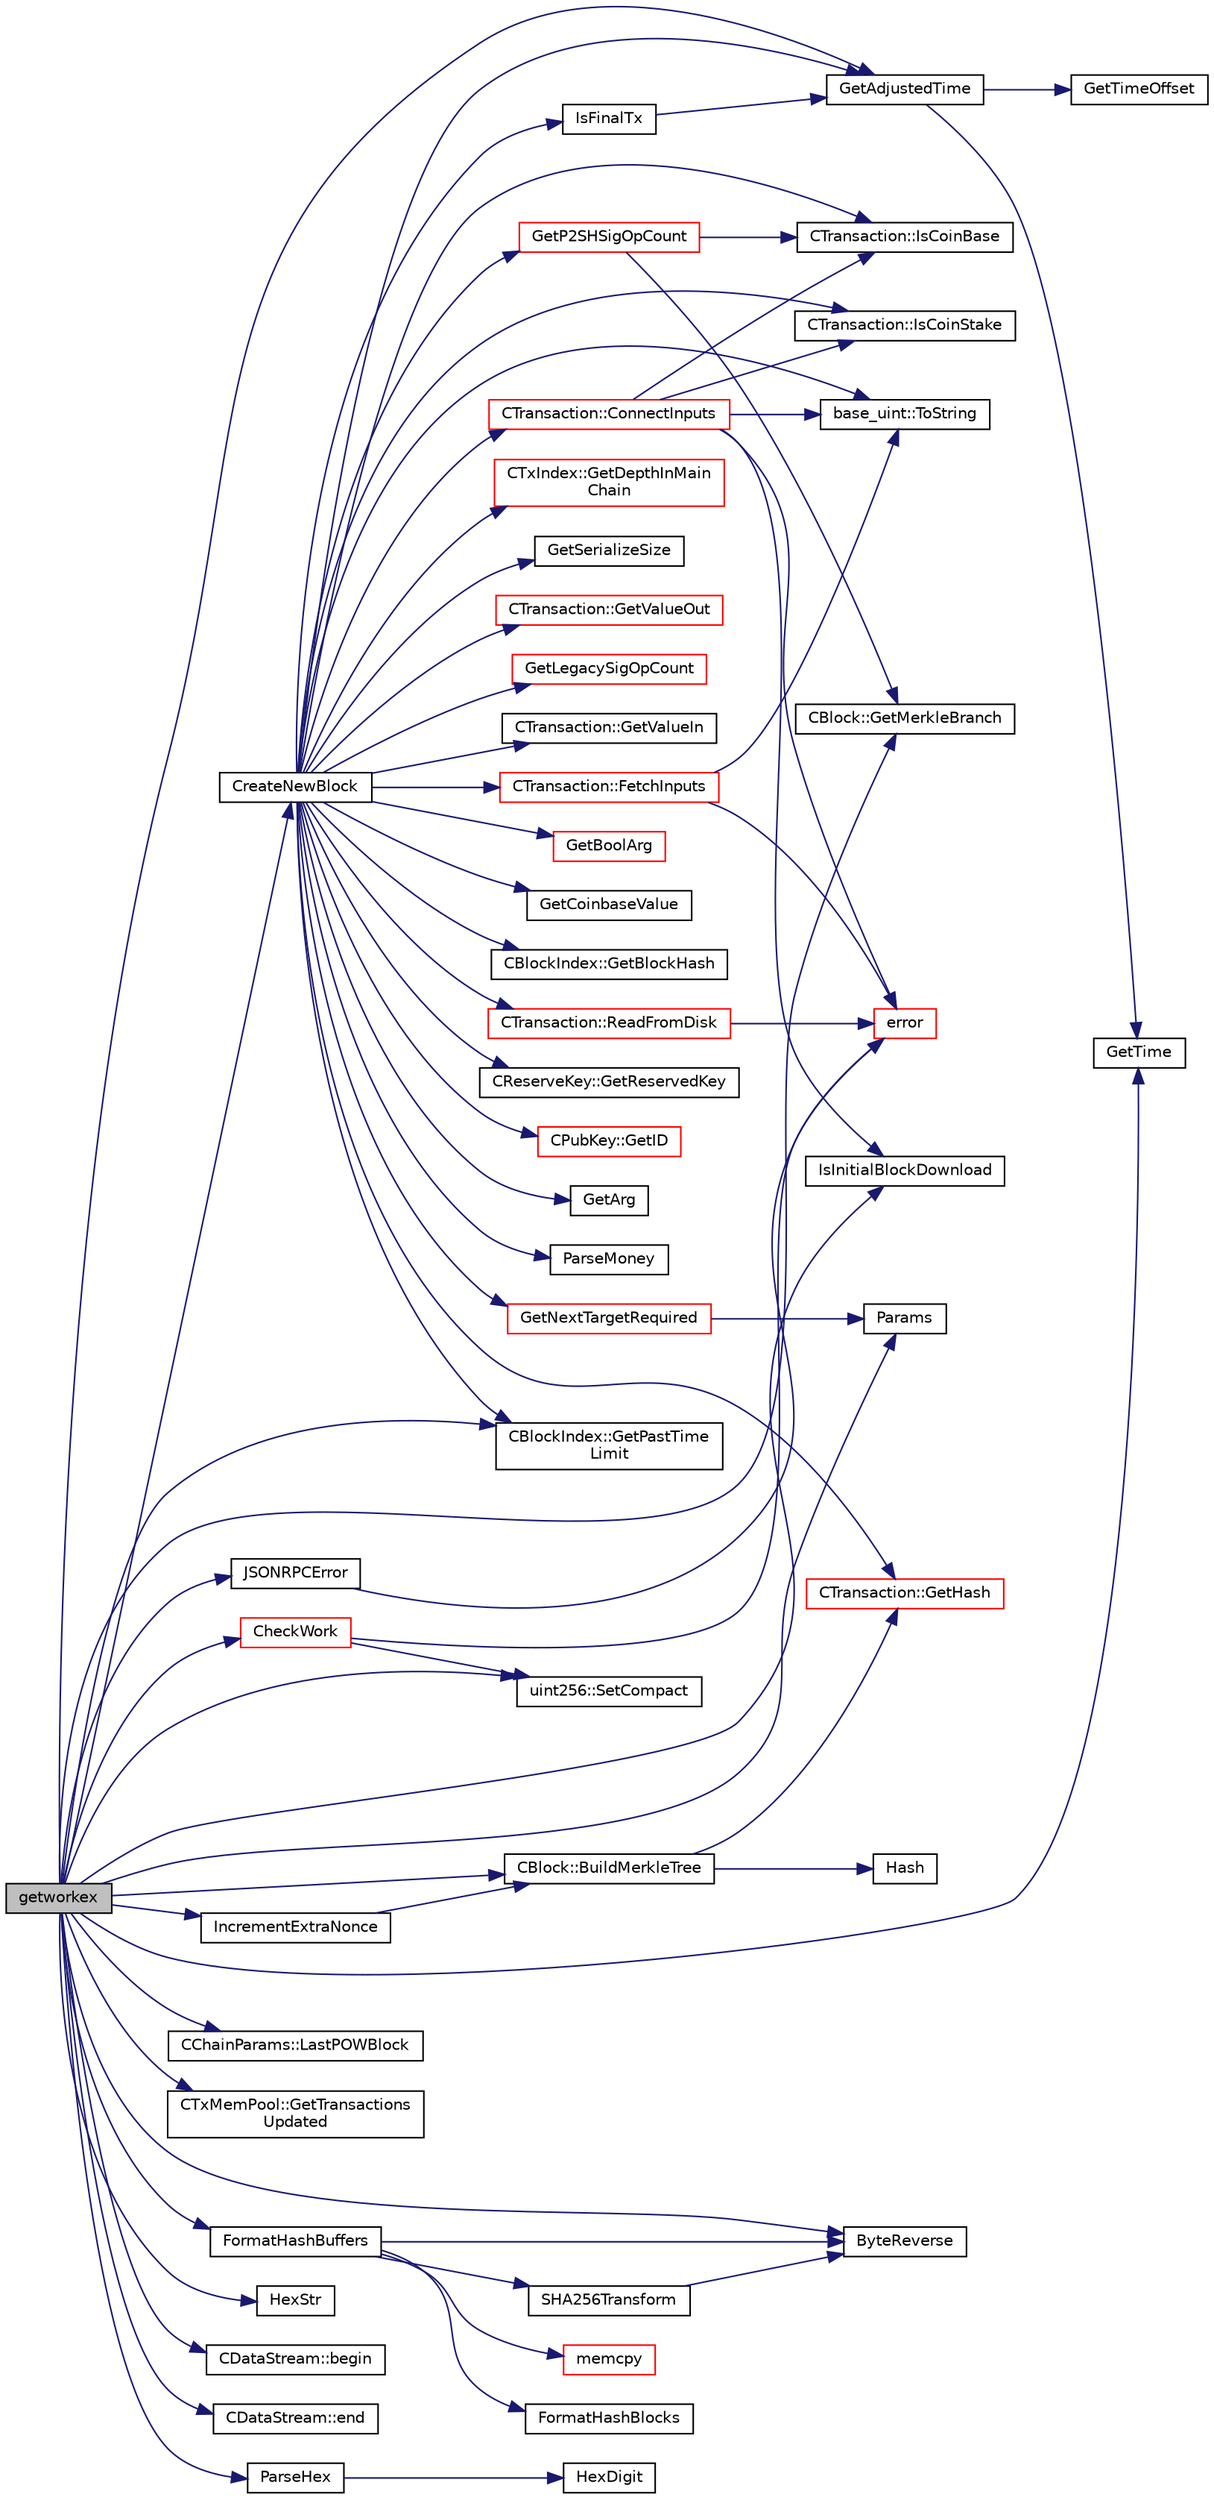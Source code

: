 digraph "getworkex"
{
  edge [fontname="Helvetica",fontsize="10",labelfontname="Helvetica",labelfontsize="10"];
  node [fontname="Helvetica",fontsize="10",shape=record];
  rankdir="LR";
  Node792 [label="getworkex",height=0.2,width=0.4,color="black", fillcolor="grey75", style="filled", fontcolor="black"];
  Node792 -> Node793 [color="midnightblue",fontsize="10",style="solid",fontname="Helvetica"];
  Node793 [label="JSONRPCError",height=0.2,width=0.4,color="black", fillcolor="white", style="filled",URL="$d2/d30/rpcprotocol_8cpp.html#a17b1bb111ab339efc951929834766039"];
  Node793 -> Node794 [color="midnightblue",fontsize="10",style="solid",fontname="Helvetica"];
  Node794 [label="error",height=0.2,width=0.4,color="red", fillcolor="white", style="filled",URL="$d8/d3c/util_8h.html#af8985880cf4ef26df0a5aa2ffcb76662"];
  Node792 -> Node804 [color="midnightblue",fontsize="10",style="solid",fontname="Helvetica"];
  Node804 [label="IsInitialBlockDownload",height=0.2,width=0.4,color="black", fillcolor="white", style="filled",URL="$df/d0a/main_8cpp.html#a5edcd96316574fd4a7f3ae0922a5cfd6",tooltip="Check whether we are doing an initial block download (synchronizing from disk or network) ..."];
  Node792 -> Node798 [color="midnightblue",fontsize="10",style="solid",fontname="Helvetica"];
  Node798 [label="Params",height=0.2,width=0.4,color="black", fillcolor="white", style="filled",URL="$df/dbf/chainparams_8cpp.html#ace5c5b706d71a324a417dd2db394fd4a",tooltip="Return the currently selected parameters. "];
  Node792 -> Node805 [color="midnightblue",fontsize="10",style="solid",fontname="Helvetica"];
  Node805 [label="CChainParams::LastPOWBlock",height=0.2,width=0.4,color="black", fillcolor="white", style="filled",URL="$d1/d4f/class_c_chain_params.html#abd91ac1c21c0e284ad66067125f94467"];
  Node792 -> Node806 [color="midnightblue",fontsize="10",style="solid",fontname="Helvetica"];
  Node806 [label="CTxMemPool::GetTransactions\lUpdated",height=0.2,width=0.4,color="black", fillcolor="white", style="filled",URL="$db/d98/class_c_tx_mem_pool.html#afd2a709a0e6cb34a57ff2f9fd0774e6c"];
  Node792 -> Node803 [color="midnightblue",fontsize="10",style="solid",fontname="Helvetica"];
  Node803 [label="GetTime",height=0.2,width=0.4,color="black", fillcolor="white", style="filled",URL="$df/d2d/util_8cpp.html#a46fac5fba8ba905b5f9acb364f5d8c6f"];
  Node792 -> Node807 [color="midnightblue",fontsize="10",style="solid",fontname="Helvetica"];
  Node807 [label="CreateNewBlock",height=0.2,width=0.4,color="black", fillcolor="white", style="filled",URL="$d6/de3/miner_8cpp.html#af5c45bac27dac0727dd7cd4b437b4d99"];
  Node807 -> Node808 [color="midnightblue",fontsize="10",style="solid",fontname="Helvetica"];
  Node808 [label="CReserveKey::GetReservedKey",height=0.2,width=0.4,color="black", fillcolor="white", style="filled",URL="$d3/d65/class_c_reserve_key.html#ad198d2d7a54d315c60805ba1cb0caf7c"];
  Node807 -> Node809 [color="midnightblue",fontsize="10",style="solid",fontname="Helvetica"];
  Node809 [label="CPubKey::GetID",height=0.2,width=0.4,color="red", fillcolor="white", style="filled",URL="$da/d4e/class_c_pub_key.html#a2675f7e6f72eff68e7a5227289feb021"];
  Node807 -> Node813 [color="midnightblue",fontsize="10",style="solid",fontname="Helvetica"];
  Node813 [label="GetArg",height=0.2,width=0.4,color="black", fillcolor="white", style="filled",URL="$df/d2d/util_8cpp.html#a24f685720bf40370e5bd2a192ad50cd8",tooltip="Return string argument or default value. "];
  Node807 -> Node814 [color="midnightblue",fontsize="10",style="solid",fontname="Helvetica"];
  Node814 [label="ParseMoney",height=0.2,width=0.4,color="black", fillcolor="white", style="filled",URL="$df/d2d/util_8cpp.html#a246cad058037a1517dfa0a19cc76e53e"];
  Node807 -> Node815 [color="midnightblue",fontsize="10",style="solid",fontname="Helvetica"];
  Node815 [label="GetNextTargetRequired",height=0.2,width=0.4,color="red", fillcolor="white", style="filled",URL="$d1/d08/proofs_8cpp.html#a868a58404bd61b6a82901f428d152bae",tooltip="Calculate difficulty using retarget algorithm by maintaining target. "];
  Node815 -> Node798 [color="midnightblue",fontsize="10",style="solid",fontname="Helvetica"];
  Node807 -> Node834 [color="midnightblue",fontsize="10",style="solid",fontname="Helvetica"];
  Node834 [label="CTransaction::IsCoinBase",height=0.2,width=0.4,color="black", fillcolor="white", style="filled",URL="$df/d43/class_c_transaction.html#a96256e8ac1bf79ad9c057e48c41132dd"];
  Node807 -> Node835 [color="midnightblue",fontsize="10",style="solid",fontname="Helvetica"];
  Node835 [label="CTransaction::IsCoinStake",height=0.2,width=0.4,color="black", fillcolor="white", style="filled",URL="$df/d43/class_c_transaction.html#ace4278a41a296d40dcf5fb2b9cf007ec"];
  Node807 -> Node836 [color="midnightblue",fontsize="10",style="solid",fontname="Helvetica"];
  Node836 [label="IsFinalTx",height=0.2,width=0.4,color="black", fillcolor="white", style="filled",URL="$df/d0a/main_8cpp.html#adc332cd7ac94e639bb4239618341be19"];
  Node836 -> Node837 [color="midnightblue",fontsize="10",style="solid",fontname="Helvetica"];
  Node837 [label="GetAdjustedTime",height=0.2,width=0.4,color="black", fillcolor="white", style="filled",URL="$df/d2d/util_8cpp.html#a09f81b9c7650f898cf3cf305b87547e6"];
  Node837 -> Node803 [color="midnightblue",fontsize="10",style="solid",fontname="Helvetica"];
  Node837 -> Node838 [color="midnightblue",fontsize="10",style="solid",fontname="Helvetica"];
  Node838 [label="GetTimeOffset",height=0.2,width=0.4,color="black", fillcolor="white", style="filled",URL="$df/d2d/util_8cpp.html#a50ca5344c75631267633f15cfe5e983e"];
  Node807 -> Node839 [color="midnightblue",fontsize="10",style="solid",fontname="Helvetica"];
  Node839 [label="CTransaction::ReadFromDisk",height=0.2,width=0.4,color="red", fillcolor="white", style="filled",URL="$df/d43/class_c_transaction.html#ad9d526afecbd816c385343f60c5352fd"];
  Node839 -> Node794 [color="midnightblue",fontsize="10",style="solid",fontname="Helvetica"];
  Node807 -> Node845 [color="midnightblue",fontsize="10",style="solid",fontname="Helvetica"];
  Node845 [label="CTxIndex::GetDepthInMain\lChain",height=0.2,width=0.4,color="red", fillcolor="white", style="filled",URL="$d5/db3/class_c_tx_index.html#ae18990b9796ee365ae2f384a2b334fe0"];
  Node807 -> Node852 [color="midnightblue",fontsize="10",style="solid",fontname="Helvetica"];
  Node852 [label="GetSerializeSize",height=0.2,width=0.4,color="black", fillcolor="white", style="filled",URL="$df/d9d/serialize_8h.html#a48239e478ae730373d1984fe304ca025"];
  Node807 -> Node853 [color="midnightblue",fontsize="10",style="solid",fontname="Helvetica"];
  Node853 [label="CTransaction::GetValueOut",height=0.2,width=0.4,color="red", fillcolor="white", style="filled",URL="$df/d43/class_c_transaction.html#a9ce7d94c68adb37627d82669b83a7c59",tooltip="Amount of ions spent by this transaction. "];
  Node807 -> Node855 [color="midnightblue",fontsize="10",style="solid",fontname="Helvetica"];
  Node855 [label="GetLegacySigOpCount",height=0.2,width=0.4,color="red", fillcolor="white", style="filled",URL="$df/d0a/main_8cpp.html#ad2eaf4f8542c12ea9ee1183609cc6d1a",tooltip="Count ECDSA signature operations the old-fashioned (pre-0.6) way. "];
  Node807 -> Node837 [color="midnightblue",fontsize="10",style="solid",fontname="Helvetica"];
  Node807 -> Node857 [color="midnightblue",fontsize="10",style="solid",fontname="Helvetica"];
  Node857 [label="CTransaction::FetchInputs",height=0.2,width=0.4,color="red", fillcolor="white", style="filled",URL="$df/d43/class_c_transaction.html#a5a4967303d3b588a120687f3ed1f4b0a",tooltip="Fetch from memory and/or disk. "];
  Node857 -> Node794 [color="midnightblue",fontsize="10",style="solid",fontname="Helvetica"];
  Node857 -> Node833 [color="midnightblue",fontsize="10",style="solid",fontname="Helvetica"];
  Node833 [label="base_uint::ToString",height=0.2,width=0.4,color="black", fillcolor="white", style="filled",URL="$da/df7/classbase__uint.html#acccba4d9d51a0c36261718ca0cbb293b"];
  Node807 -> Node861 [color="midnightblue",fontsize="10",style="solid",fontname="Helvetica"];
  Node861 [label="CTransaction::GetValueIn",height=0.2,width=0.4,color="black", fillcolor="white", style="filled",URL="$df/d43/class_c_transaction.html#a50051cce0d44bc4ea2018625101dc1b6",tooltip="Amount of ions coming in to this transaction Note that lightweight clients may not know anything besi..."];
  Node807 -> Node862 [color="midnightblue",fontsize="10",style="solid",fontname="Helvetica"];
  Node862 [label="GetP2SHSigOpCount",height=0.2,width=0.4,color="red", fillcolor="white", style="filled",URL="$df/d0a/main_8cpp.html#a519cfd439598a8bf64fe5503aa74cfcb",tooltip="Count ECDSA signature operations in pay-to-script-hash inputs. "];
  Node862 -> Node834 [color="midnightblue",fontsize="10",style="solid",fontname="Helvetica"];
  Node862 -> Node865 [color="midnightblue",fontsize="10",style="solid",fontname="Helvetica"];
  Node865 [label="CBlock::GetMerkleBranch",height=0.2,width=0.4,color="black", fillcolor="white", style="filled",URL="$d3/d51/class_c_block.html#a7a3b82a1d7c641b20f4546f90533bca8"];
  Node807 -> Node866 [color="midnightblue",fontsize="10",style="solid",fontname="Helvetica"];
  Node866 [label="CTransaction::ConnectInputs",height=0.2,width=0.4,color="red", fillcolor="white", style="filled",URL="$df/d43/class_c_transaction.html#aaab6c4ba493c918e29fd383043dcaae7",tooltip="Sanity check previous transactions, then, if all checks succeed, mark them as spent by this transacti..."];
  Node866 -> Node794 [color="midnightblue",fontsize="10",style="solid",fontname="Helvetica"];
  Node866 -> Node833 [color="midnightblue",fontsize="10",style="solid",fontname="Helvetica"];
  Node866 -> Node834 [color="midnightblue",fontsize="10",style="solid",fontname="Helvetica"];
  Node866 -> Node835 [color="midnightblue",fontsize="10",style="solid",fontname="Helvetica"];
  Node866 -> Node804 [color="midnightblue",fontsize="10",style="solid",fontname="Helvetica"];
  Node807 -> Node870 [color="midnightblue",fontsize="10",style="solid",fontname="Helvetica"];
  Node870 [label="CTransaction::GetHash",height=0.2,width=0.4,color="red", fillcolor="white", style="filled",URL="$df/d43/class_c_transaction.html#a0b46d80e82ca324e82c2ce3fc1492bfa"];
  Node807 -> Node931 [color="midnightblue",fontsize="10",style="solid",fontname="Helvetica"];
  Node931 [label="GetBoolArg",height=0.2,width=0.4,color="red", fillcolor="white", style="filled",URL="$df/d2d/util_8cpp.html#a64d956f1dda7f9a80ab5d594532b906d",tooltip="Return boolean argument or default value. "];
  Node807 -> Node833 [color="midnightblue",fontsize="10",style="solid",fontname="Helvetica"];
  Node807 -> Node933 [color="midnightblue",fontsize="10",style="solid",fontname="Helvetica"];
  Node933 [label="GetCoinbaseValue",height=0.2,width=0.4,color="black", fillcolor="white", style="filled",URL="$d1/d08/proofs_8cpp.html#af6a2f3451bae59ba9d7a6d627173aedf",tooltip="Determine Block Reward for Proof Of Work. "];
  Node807 -> Node934 [color="midnightblue",fontsize="10",style="solid",fontname="Helvetica"];
  Node934 [label="CBlockIndex::GetBlockHash",height=0.2,width=0.4,color="black", fillcolor="white", style="filled",URL="$d3/dbd/class_c_block_index.html#a98490a2788c65cdd6ae9002b004dd74c"];
  Node807 -> Node935 [color="midnightblue",fontsize="10",style="solid",fontname="Helvetica"];
  Node935 [label="CBlockIndex::GetPastTime\lLimit",height=0.2,width=0.4,color="black", fillcolor="white", style="filled",URL="$d3/dbd/class_c_block_index.html#a40f52adc1db18cd86dfbfa408402a4ff"];
  Node792 -> Node935 [color="midnightblue",fontsize="10",style="solid",fontname="Helvetica"];
  Node792 -> Node837 [color="midnightblue",fontsize="10",style="solid",fontname="Helvetica"];
  Node792 -> Node936 [color="midnightblue",fontsize="10",style="solid",fontname="Helvetica"];
  Node936 [label="IncrementExtraNonce",height=0.2,width=0.4,color="black", fillcolor="white", style="filled",URL="$d6/de3/miner_8cpp.html#a6f07c738a8aadffe748358e985b43d3f",tooltip="Modify the extranonce in a block. "];
  Node936 -> Node937 [color="midnightblue",fontsize="10",style="solid",fontname="Helvetica"];
  Node937 [label="CBlock::BuildMerkleTree",height=0.2,width=0.4,color="black", fillcolor="white", style="filled",URL="$d3/d51/class_c_block.html#ad943ecec57cdf564937eee7becaecb88"];
  Node937 -> Node870 [color="midnightblue",fontsize="10",style="solid",fontname="Helvetica"];
  Node937 -> Node850 [color="midnightblue",fontsize="10",style="solid",fontname="Helvetica"];
  Node850 [label="Hash",height=0.2,width=0.4,color="black", fillcolor="white", style="filled",URL="$db/dfb/hash_8h.html#ab3f6c437460137530d86e09c2c102e99"];
  Node792 -> Node938 [color="midnightblue",fontsize="10",style="solid",fontname="Helvetica"];
  Node938 [label="FormatHashBuffers",height=0.2,width=0.4,color="black", fillcolor="white", style="filled",URL="$d6/de3/miner_8cpp.html#a391a5a462c3f60bbb7dbf6a09fe2e78f",tooltip="Do mining precalculation. "];
  Node938 -> Node939 [color="midnightblue",fontsize="10",style="solid",fontname="Helvetica"];
  Node939 [label="FormatHashBlocks",height=0.2,width=0.4,color="black", fillcolor="white", style="filled",URL="$d6/de3/miner_8cpp.html#aa55dc4025422710b20e448ba49adda57"];
  Node938 -> Node940 [color="midnightblue",fontsize="10",style="solid",fontname="Helvetica"];
  Node940 [label="ByteReverse",height=0.2,width=0.4,color="black", fillcolor="white", style="filled",URL="$d8/d3c/util_8h.html#a62bb21d0cc35fb9408d09dc385fe484f"];
  Node938 -> Node941 [color="midnightblue",fontsize="10",style="solid",fontname="Helvetica"];
  Node941 [label="SHA256Transform",height=0.2,width=0.4,color="black", fillcolor="white", style="filled",URL="$d6/de3/miner_8cpp.html#adcaa5b0c3f29f5856f6393e2b847e7d7",tooltip="Base sha256 mining transform. "];
  Node941 -> Node940 [color="midnightblue",fontsize="10",style="solid",fontname="Helvetica"];
  Node938 -> Node884 [color="midnightblue",fontsize="10",style="solid",fontname="Helvetica"];
  Node884 [label="memcpy",height=0.2,width=0.4,color="red", fillcolor="white", style="filled",URL="$d5/d9f/glibc__compat_8cpp.html#a0f46826ab0466591e136db24394923cf"];
  Node792 -> Node826 [color="midnightblue",fontsize="10",style="solid",fontname="Helvetica"];
  Node826 [label="uint256::SetCompact",height=0.2,width=0.4,color="black", fillcolor="white", style="filled",URL="$d2/d86/classuint256.html#a54bc91c8535c43f881bba1fdb11ca7fa",tooltip="The \"compact\" format is a representation of a whole number N using an unsigned 32bit number similar t..."];
  Node792 -> Node865 [color="midnightblue",fontsize="10",style="solid",fontname="Helvetica"];
  Node792 -> Node942 [color="midnightblue",fontsize="10",style="solid",fontname="Helvetica"];
  Node942 [label="HexStr",height=0.2,width=0.4,color="black", fillcolor="white", style="filled",URL="$d8/d3c/util_8h.html#ace13a819ca4e98c22847d26b3b357e75"];
  Node792 -> Node943 [color="midnightblue",fontsize="10",style="solid",fontname="Helvetica"];
  Node943 [label="CDataStream::begin",height=0.2,width=0.4,color="black", fillcolor="white", style="filled",URL="$d5/d41/class_c_data_stream.html#a2355d11752d8622badfbc03e9ed192fd"];
  Node792 -> Node944 [color="midnightblue",fontsize="10",style="solid",fontname="Helvetica"];
  Node944 [label="CDataStream::end",height=0.2,width=0.4,color="black", fillcolor="white", style="filled",URL="$d5/d41/class_c_data_stream.html#a66409dbd4403682fe674e2e71173cab4"];
  Node792 -> Node945 [color="midnightblue",fontsize="10",style="solid",fontname="Helvetica"];
  Node945 [label="ParseHex",height=0.2,width=0.4,color="black", fillcolor="white", style="filled",URL="$df/d2d/util_8cpp.html#abea395175fbc4a788ed0f0a41710b8a7"];
  Node945 -> Node946 [color="midnightblue",fontsize="10",style="solid",fontname="Helvetica"];
  Node946 [label="HexDigit",height=0.2,width=0.4,color="black", fillcolor="white", style="filled",URL="$df/d2d/util_8cpp.html#aa59e8a8c5a39cb5041f93bb95dd02119"];
  Node792 -> Node940 [color="midnightblue",fontsize="10",style="solid",fontname="Helvetica"];
  Node792 -> Node937 [color="midnightblue",fontsize="10",style="solid",fontname="Helvetica"];
  Node792 -> Node947 [color="midnightblue",fontsize="10",style="solid",fontname="Helvetica"];
  Node947 [label="CheckWork",height=0.2,width=0.4,color="red", fillcolor="white", style="filled",URL="$d6/de3/miner_8cpp.html#aadd8a05aa6d8fae1c0f4daa5e971a12a",tooltip="Check mined proof-of-work block. "];
  Node947 -> Node826 [color="midnightblue",fontsize="10",style="solid",fontname="Helvetica"];
  Node947 -> Node794 [color="midnightblue",fontsize="10",style="solid",fontname="Helvetica"];
}
